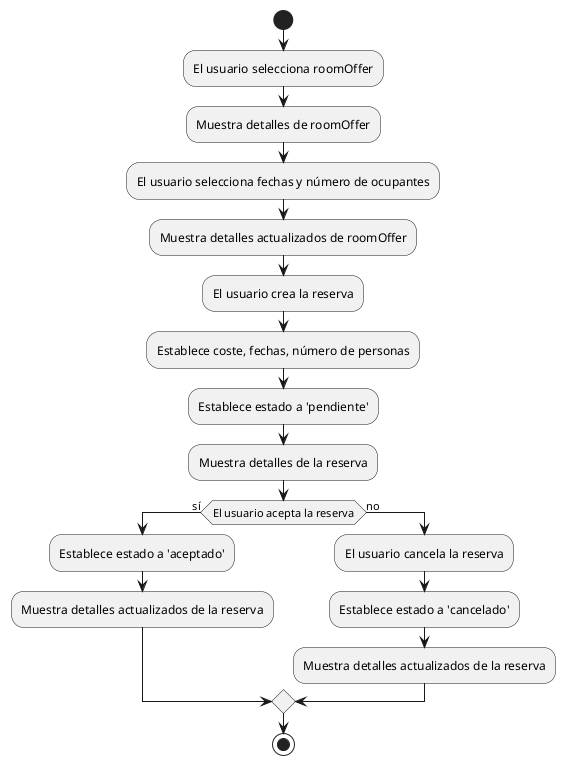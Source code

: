 @startuml
start
:El usuario selecciona roomOffer;
:Muestra detalles de roomOffer;
:El usuario selecciona fechas y número de ocupantes;
:Muestra detalles actualizados de roomOffer;
:El usuario crea la reserva;
:Establece coste, fechas, número de personas;
:Establece estado a 'pendiente';
:Muestra detalles de la reserva;
if (El usuario acepta la reserva) then (sí)
    :Establece estado a 'aceptado';
    :Muestra detalles actualizados de la reserva;
else (no)
    :El usuario cancela la reserva;
    :Establece estado a 'cancelado';
    :Muestra detalles actualizados de la reserva;
endif
stop
@enduml